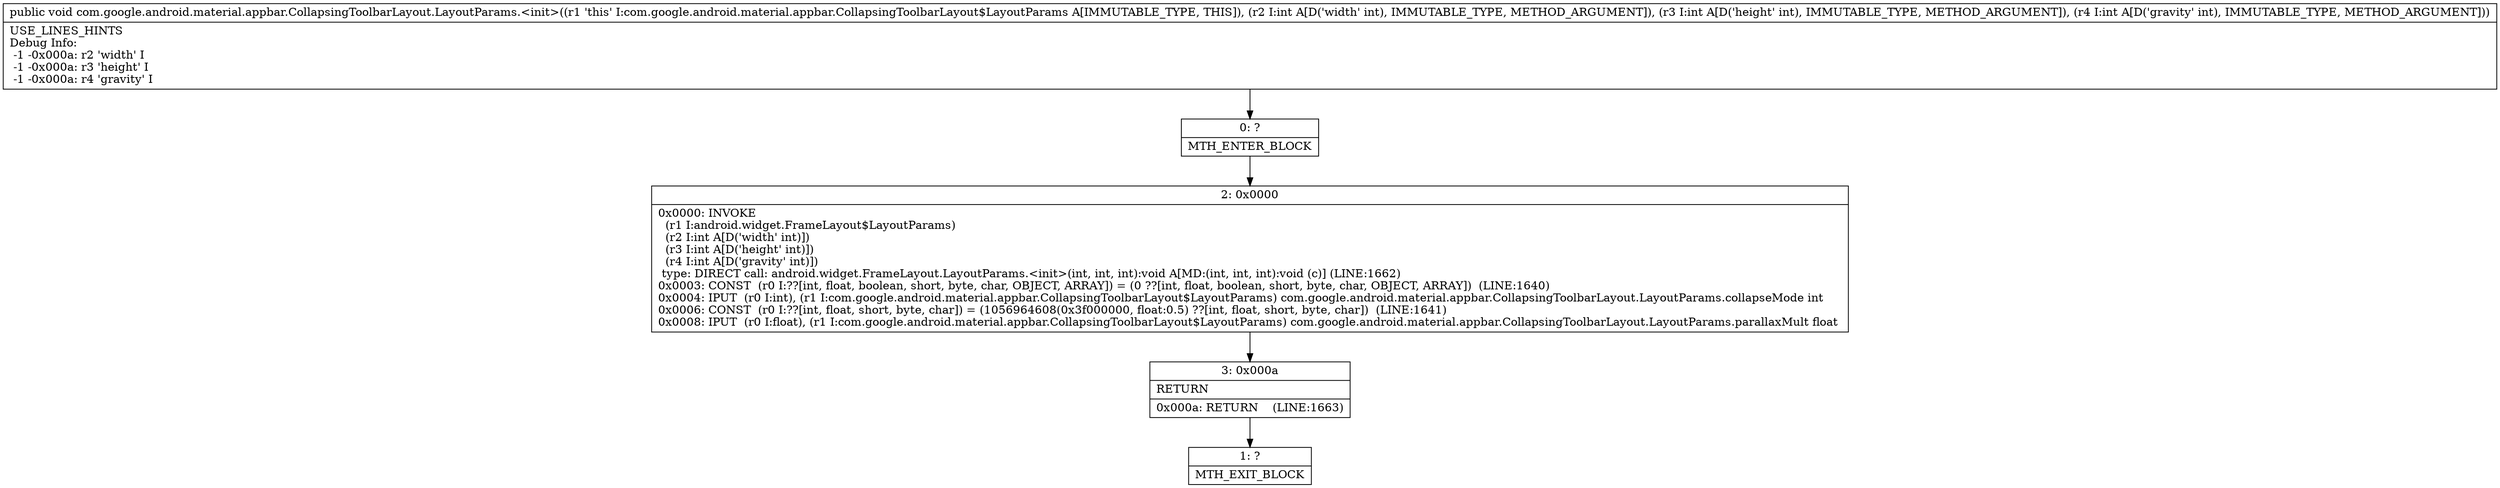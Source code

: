digraph "CFG forcom.google.android.material.appbar.CollapsingToolbarLayout.LayoutParams.\<init\>(III)V" {
Node_0 [shape=record,label="{0\:\ ?|MTH_ENTER_BLOCK\l}"];
Node_2 [shape=record,label="{2\:\ 0x0000|0x0000: INVOKE  \l  (r1 I:android.widget.FrameLayout$LayoutParams)\l  (r2 I:int A[D('width' int)])\l  (r3 I:int A[D('height' int)])\l  (r4 I:int A[D('gravity' int)])\l type: DIRECT call: android.widget.FrameLayout.LayoutParams.\<init\>(int, int, int):void A[MD:(int, int, int):void (c)] (LINE:1662)\l0x0003: CONST  (r0 I:??[int, float, boolean, short, byte, char, OBJECT, ARRAY]) = (0 ??[int, float, boolean, short, byte, char, OBJECT, ARRAY])  (LINE:1640)\l0x0004: IPUT  (r0 I:int), (r1 I:com.google.android.material.appbar.CollapsingToolbarLayout$LayoutParams) com.google.android.material.appbar.CollapsingToolbarLayout.LayoutParams.collapseMode int \l0x0006: CONST  (r0 I:??[int, float, short, byte, char]) = (1056964608(0x3f000000, float:0.5) ??[int, float, short, byte, char])  (LINE:1641)\l0x0008: IPUT  (r0 I:float), (r1 I:com.google.android.material.appbar.CollapsingToolbarLayout$LayoutParams) com.google.android.material.appbar.CollapsingToolbarLayout.LayoutParams.parallaxMult float \l}"];
Node_3 [shape=record,label="{3\:\ 0x000a|RETURN\l|0x000a: RETURN    (LINE:1663)\l}"];
Node_1 [shape=record,label="{1\:\ ?|MTH_EXIT_BLOCK\l}"];
MethodNode[shape=record,label="{public void com.google.android.material.appbar.CollapsingToolbarLayout.LayoutParams.\<init\>((r1 'this' I:com.google.android.material.appbar.CollapsingToolbarLayout$LayoutParams A[IMMUTABLE_TYPE, THIS]), (r2 I:int A[D('width' int), IMMUTABLE_TYPE, METHOD_ARGUMENT]), (r3 I:int A[D('height' int), IMMUTABLE_TYPE, METHOD_ARGUMENT]), (r4 I:int A[D('gravity' int), IMMUTABLE_TYPE, METHOD_ARGUMENT]))  | USE_LINES_HINTS\lDebug Info:\l  \-1 \-0x000a: r2 'width' I\l  \-1 \-0x000a: r3 'height' I\l  \-1 \-0x000a: r4 'gravity' I\l}"];
MethodNode -> Node_0;Node_0 -> Node_2;
Node_2 -> Node_3;
Node_3 -> Node_1;
}

